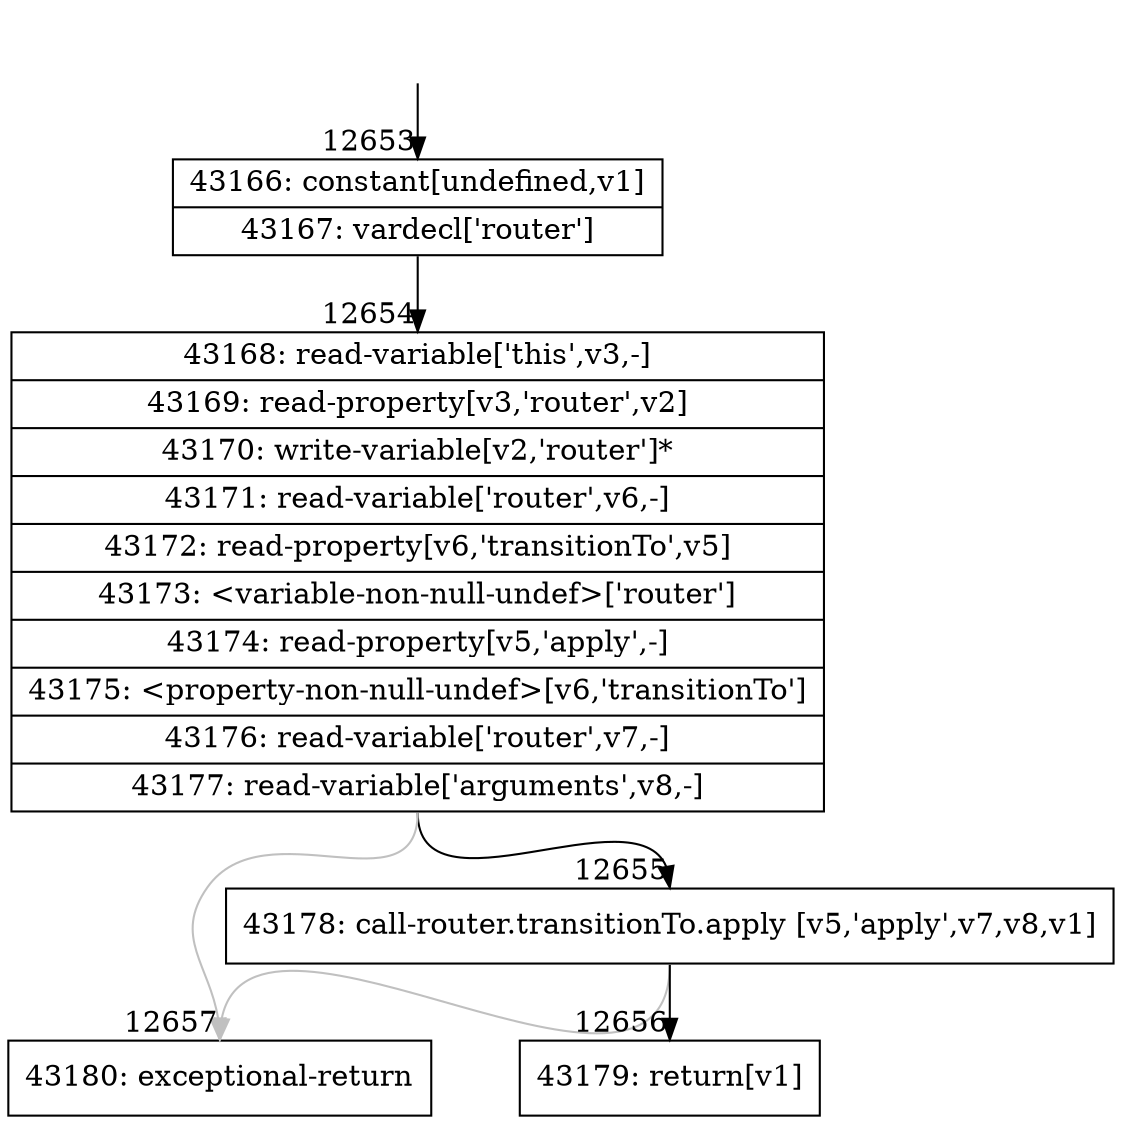 digraph {
rankdir="TD"
BB_entry1050[shape=none,label=""];
BB_entry1050 -> BB12653 [tailport=s, headport=n, headlabel="    12653"]
BB12653 [shape=record label="{43166: constant[undefined,v1]|43167: vardecl['router']}" ] 
BB12653 -> BB12654 [tailport=s, headport=n, headlabel="      12654"]
BB12654 [shape=record label="{43168: read-variable['this',v3,-]|43169: read-property[v3,'router',v2]|43170: write-variable[v2,'router']*|43171: read-variable['router',v6,-]|43172: read-property[v6,'transitionTo',v5]|43173: \<variable-non-null-undef\>['router']|43174: read-property[v5,'apply',-]|43175: \<property-non-null-undef\>[v6,'transitionTo']|43176: read-variable['router',v7,-]|43177: read-variable['arguments',v8,-]}" ] 
BB12654 -> BB12655 [tailport=s, headport=n, headlabel="      12655"]
BB12654 -> BB12657 [tailport=s, headport=n, color=gray, headlabel="      12657"]
BB12655 [shape=record label="{43178: call-router.transitionTo.apply [v5,'apply',v7,v8,v1]}" ] 
BB12655 -> BB12656 [tailport=s, headport=n, headlabel="      12656"]
BB12655 -> BB12657 [tailport=s, headport=n, color=gray]
BB12656 [shape=record label="{43179: return[v1]}" ] 
BB12657 [shape=record label="{43180: exceptional-return}" ] 
//#$~ 23571
}
